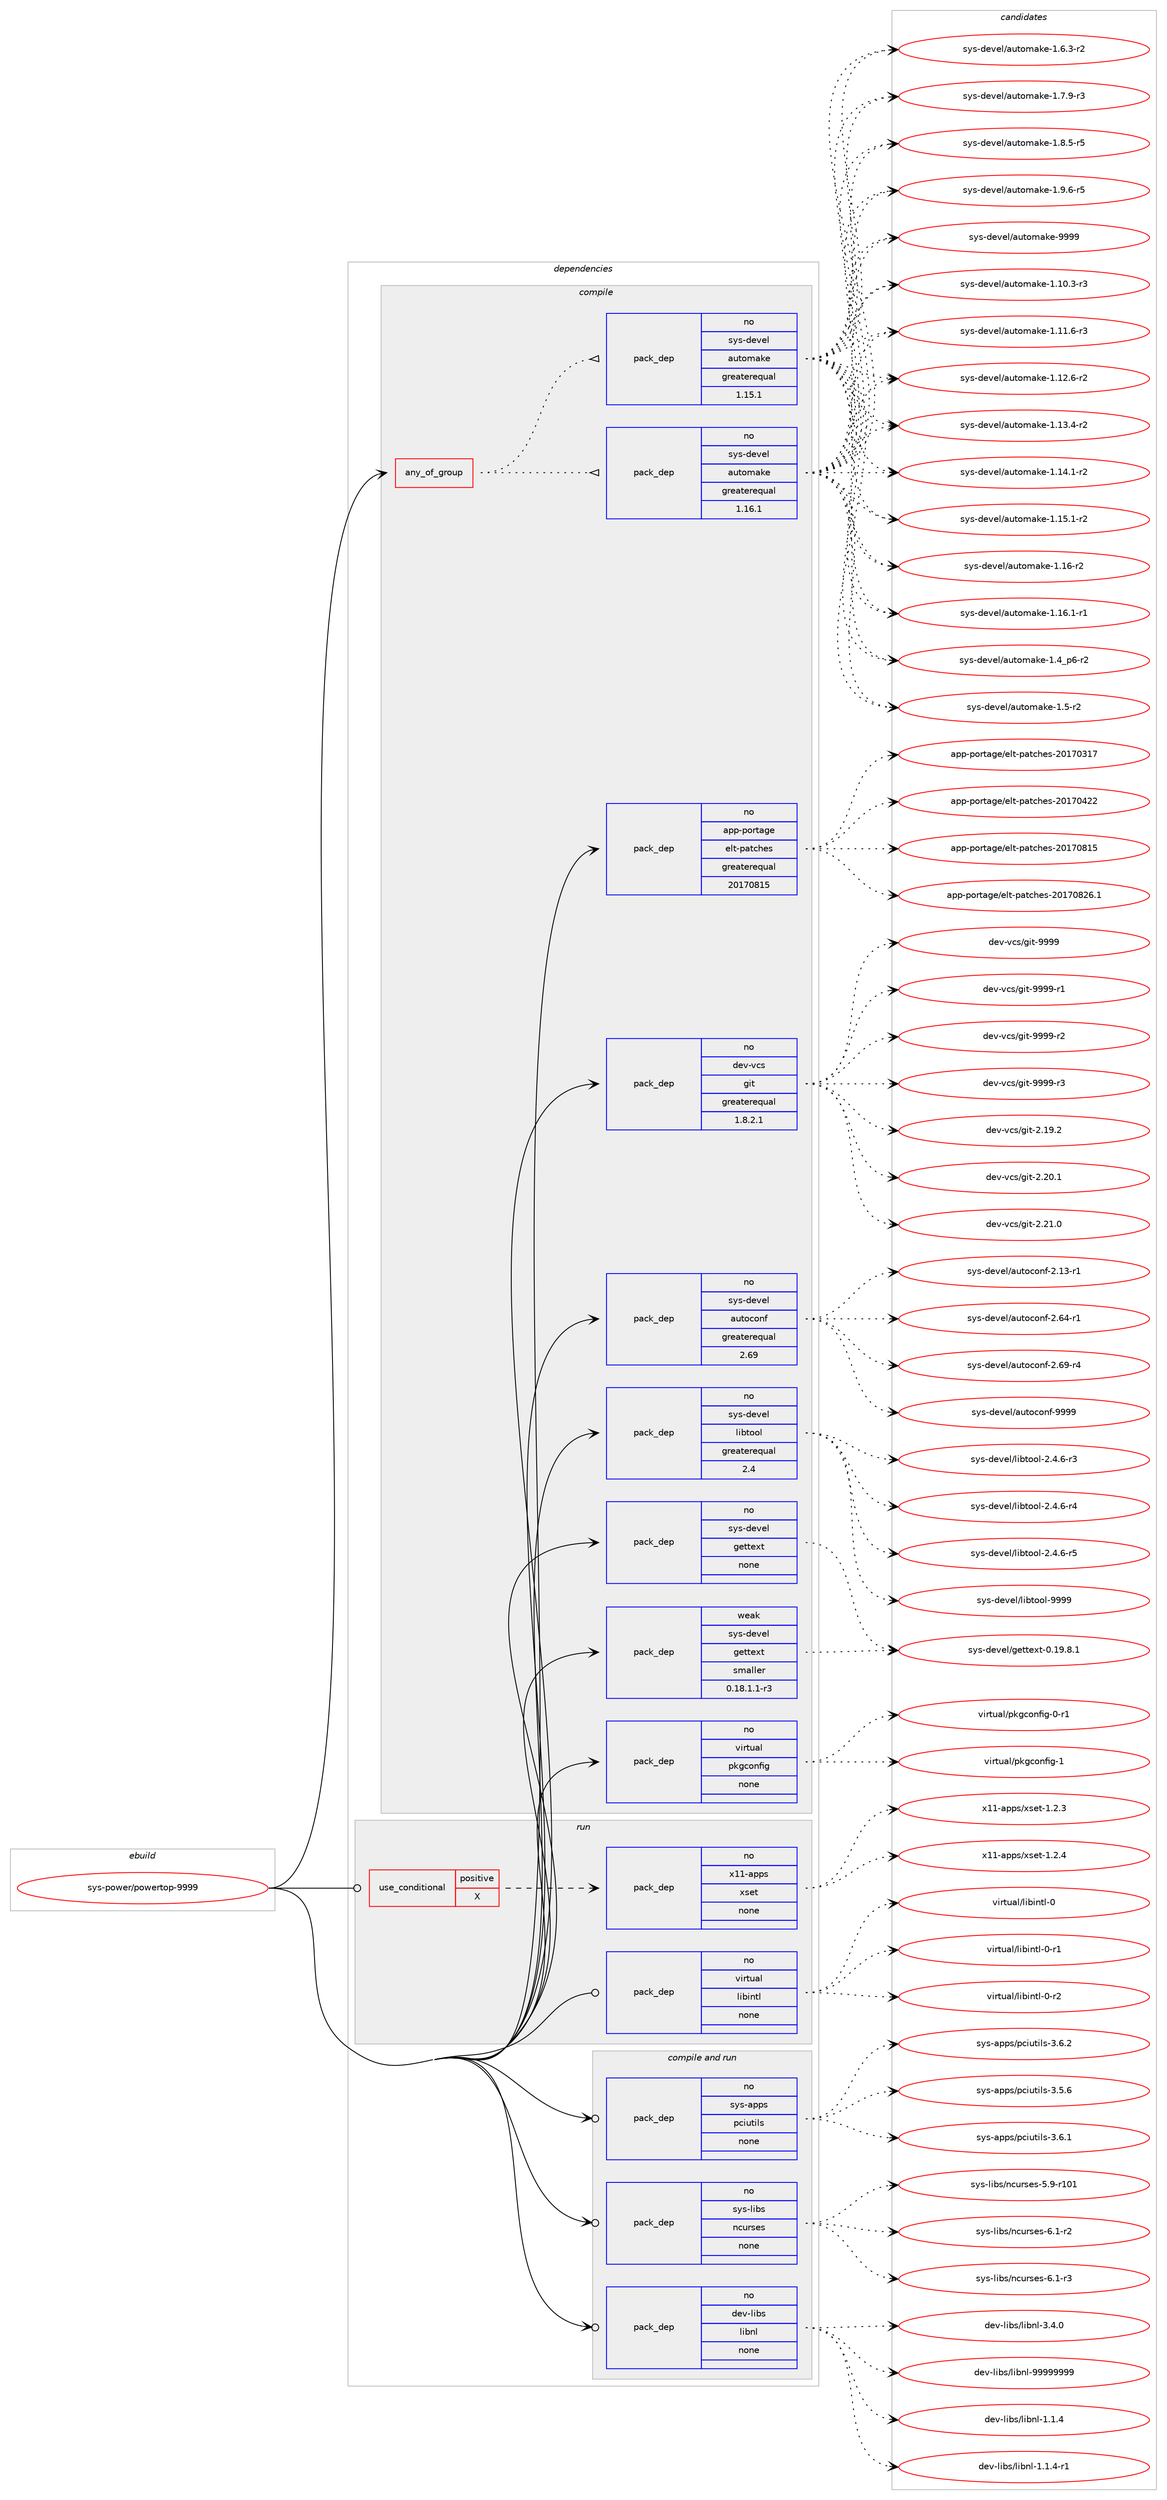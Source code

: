 digraph prolog {

# *************
# Graph options
# *************

newrank=true;
concentrate=true;
compound=true;
graph [rankdir=LR,fontname=Helvetica,fontsize=10,ranksep=1.5];#, ranksep=2.5, nodesep=0.2];
edge  [arrowhead=vee];
node  [fontname=Helvetica,fontsize=10];

# **********
# The ebuild
# **********

subgraph cluster_leftcol {
color=gray;
rank=same;
label=<<i>ebuild</i>>;
id [label="sys-power/powertop-9999", color=red, width=4, href="../sys-power/powertop-9999.svg"];
}

# ****************
# The dependencies
# ****************

subgraph cluster_midcol {
color=gray;
label=<<i>dependencies</i>>;
subgraph cluster_compile {
fillcolor="#eeeeee";
style=filled;
label=<<i>compile</i>>;
subgraph any27765 {
dependency1739958 [label=<<TABLE BORDER="0" CELLBORDER="1" CELLSPACING="0" CELLPADDING="4"><TR><TD CELLPADDING="10">any_of_group</TD></TR></TABLE>>, shape=none, color=red];subgraph pack1248830 {
dependency1739959 [label=<<TABLE BORDER="0" CELLBORDER="1" CELLSPACING="0" CELLPADDING="4" WIDTH="220"><TR><TD ROWSPAN="6" CELLPADDING="30">pack_dep</TD></TR><TR><TD WIDTH="110">no</TD></TR><TR><TD>sys-devel</TD></TR><TR><TD>automake</TD></TR><TR><TD>greaterequal</TD></TR><TR><TD>1.16.1</TD></TR></TABLE>>, shape=none, color=blue];
}
dependency1739958:e -> dependency1739959:w [weight=20,style="dotted",arrowhead="oinv"];
subgraph pack1248831 {
dependency1739960 [label=<<TABLE BORDER="0" CELLBORDER="1" CELLSPACING="0" CELLPADDING="4" WIDTH="220"><TR><TD ROWSPAN="6" CELLPADDING="30">pack_dep</TD></TR><TR><TD WIDTH="110">no</TD></TR><TR><TD>sys-devel</TD></TR><TR><TD>automake</TD></TR><TR><TD>greaterequal</TD></TR><TR><TD>1.15.1</TD></TR></TABLE>>, shape=none, color=blue];
}
dependency1739958:e -> dependency1739960:w [weight=20,style="dotted",arrowhead="oinv"];
}
id:e -> dependency1739958:w [weight=20,style="solid",arrowhead="vee"];
subgraph pack1248832 {
dependency1739961 [label=<<TABLE BORDER="0" CELLBORDER="1" CELLSPACING="0" CELLPADDING="4" WIDTH="220"><TR><TD ROWSPAN="6" CELLPADDING="30">pack_dep</TD></TR><TR><TD WIDTH="110">no</TD></TR><TR><TD>app-portage</TD></TR><TR><TD>elt-patches</TD></TR><TR><TD>greaterequal</TD></TR><TR><TD>20170815</TD></TR></TABLE>>, shape=none, color=blue];
}
id:e -> dependency1739961:w [weight=20,style="solid",arrowhead="vee"];
subgraph pack1248833 {
dependency1739962 [label=<<TABLE BORDER="0" CELLBORDER="1" CELLSPACING="0" CELLPADDING="4" WIDTH="220"><TR><TD ROWSPAN="6" CELLPADDING="30">pack_dep</TD></TR><TR><TD WIDTH="110">no</TD></TR><TR><TD>dev-vcs</TD></TR><TR><TD>git</TD></TR><TR><TD>greaterequal</TD></TR><TR><TD>1.8.2.1</TD></TR></TABLE>>, shape=none, color=blue];
}
id:e -> dependency1739962:w [weight=20,style="solid",arrowhead="vee"];
subgraph pack1248834 {
dependency1739963 [label=<<TABLE BORDER="0" CELLBORDER="1" CELLSPACING="0" CELLPADDING="4" WIDTH="220"><TR><TD ROWSPAN="6" CELLPADDING="30">pack_dep</TD></TR><TR><TD WIDTH="110">no</TD></TR><TR><TD>sys-devel</TD></TR><TR><TD>autoconf</TD></TR><TR><TD>greaterequal</TD></TR><TR><TD>2.69</TD></TR></TABLE>>, shape=none, color=blue];
}
id:e -> dependency1739963:w [weight=20,style="solid",arrowhead="vee"];
subgraph pack1248835 {
dependency1739964 [label=<<TABLE BORDER="0" CELLBORDER="1" CELLSPACING="0" CELLPADDING="4" WIDTH="220"><TR><TD ROWSPAN="6" CELLPADDING="30">pack_dep</TD></TR><TR><TD WIDTH="110">no</TD></TR><TR><TD>sys-devel</TD></TR><TR><TD>gettext</TD></TR><TR><TD>none</TD></TR><TR><TD></TD></TR></TABLE>>, shape=none, color=blue];
}
id:e -> dependency1739964:w [weight=20,style="solid",arrowhead="vee"];
subgraph pack1248836 {
dependency1739965 [label=<<TABLE BORDER="0" CELLBORDER="1" CELLSPACING="0" CELLPADDING="4" WIDTH="220"><TR><TD ROWSPAN="6" CELLPADDING="30">pack_dep</TD></TR><TR><TD WIDTH="110">no</TD></TR><TR><TD>sys-devel</TD></TR><TR><TD>libtool</TD></TR><TR><TD>greaterequal</TD></TR><TR><TD>2.4</TD></TR></TABLE>>, shape=none, color=blue];
}
id:e -> dependency1739965:w [weight=20,style="solid",arrowhead="vee"];
subgraph pack1248837 {
dependency1739966 [label=<<TABLE BORDER="0" CELLBORDER="1" CELLSPACING="0" CELLPADDING="4" WIDTH="220"><TR><TD ROWSPAN="6" CELLPADDING="30">pack_dep</TD></TR><TR><TD WIDTH="110">no</TD></TR><TR><TD>virtual</TD></TR><TR><TD>pkgconfig</TD></TR><TR><TD>none</TD></TR><TR><TD></TD></TR></TABLE>>, shape=none, color=blue];
}
id:e -> dependency1739966:w [weight=20,style="solid",arrowhead="vee"];
subgraph pack1248838 {
dependency1739967 [label=<<TABLE BORDER="0" CELLBORDER="1" CELLSPACING="0" CELLPADDING="4" WIDTH="220"><TR><TD ROWSPAN="6" CELLPADDING="30">pack_dep</TD></TR><TR><TD WIDTH="110">weak</TD></TR><TR><TD>sys-devel</TD></TR><TR><TD>gettext</TD></TR><TR><TD>smaller</TD></TR><TR><TD>0.18.1.1-r3</TD></TR></TABLE>>, shape=none, color=blue];
}
id:e -> dependency1739967:w [weight=20,style="solid",arrowhead="vee"];
}
subgraph cluster_compileandrun {
fillcolor="#eeeeee";
style=filled;
label=<<i>compile and run</i>>;
subgraph pack1248839 {
dependency1739968 [label=<<TABLE BORDER="0" CELLBORDER="1" CELLSPACING="0" CELLPADDING="4" WIDTH="220"><TR><TD ROWSPAN="6" CELLPADDING="30">pack_dep</TD></TR><TR><TD WIDTH="110">no</TD></TR><TR><TD>dev-libs</TD></TR><TR><TD>libnl</TD></TR><TR><TD>none</TD></TR><TR><TD></TD></TR></TABLE>>, shape=none, color=blue];
}
id:e -> dependency1739968:w [weight=20,style="solid",arrowhead="odotvee"];
subgraph pack1248840 {
dependency1739969 [label=<<TABLE BORDER="0" CELLBORDER="1" CELLSPACING="0" CELLPADDING="4" WIDTH="220"><TR><TD ROWSPAN="6" CELLPADDING="30">pack_dep</TD></TR><TR><TD WIDTH="110">no</TD></TR><TR><TD>sys-apps</TD></TR><TR><TD>pciutils</TD></TR><TR><TD>none</TD></TR><TR><TD></TD></TR></TABLE>>, shape=none, color=blue];
}
id:e -> dependency1739969:w [weight=20,style="solid",arrowhead="odotvee"];
subgraph pack1248841 {
dependency1739970 [label=<<TABLE BORDER="0" CELLBORDER="1" CELLSPACING="0" CELLPADDING="4" WIDTH="220"><TR><TD ROWSPAN="6" CELLPADDING="30">pack_dep</TD></TR><TR><TD WIDTH="110">no</TD></TR><TR><TD>sys-libs</TD></TR><TR><TD>ncurses</TD></TR><TR><TD>none</TD></TR><TR><TD></TD></TR></TABLE>>, shape=none, color=blue];
}
id:e -> dependency1739970:w [weight=20,style="solid",arrowhead="odotvee"];
}
subgraph cluster_run {
fillcolor="#eeeeee";
style=filled;
label=<<i>run</i>>;
subgraph cond462371 {
dependency1739971 [label=<<TABLE BORDER="0" CELLBORDER="1" CELLSPACING="0" CELLPADDING="4"><TR><TD ROWSPAN="3" CELLPADDING="10">use_conditional</TD></TR><TR><TD>positive</TD></TR><TR><TD>X</TD></TR></TABLE>>, shape=none, color=red];
subgraph pack1248842 {
dependency1739972 [label=<<TABLE BORDER="0" CELLBORDER="1" CELLSPACING="0" CELLPADDING="4" WIDTH="220"><TR><TD ROWSPAN="6" CELLPADDING="30">pack_dep</TD></TR><TR><TD WIDTH="110">no</TD></TR><TR><TD>x11-apps</TD></TR><TR><TD>xset</TD></TR><TR><TD>none</TD></TR><TR><TD></TD></TR></TABLE>>, shape=none, color=blue];
}
dependency1739971:e -> dependency1739972:w [weight=20,style="dashed",arrowhead="vee"];
}
id:e -> dependency1739971:w [weight=20,style="solid",arrowhead="odot"];
subgraph pack1248843 {
dependency1739973 [label=<<TABLE BORDER="0" CELLBORDER="1" CELLSPACING="0" CELLPADDING="4" WIDTH="220"><TR><TD ROWSPAN="6" CELLPADDING="30">pack_dep</TD></TR><TR><TD WIDTH="110">no</TD></TR><TR><TD>virtual</TD></TR><TR><TD>libintl</TD></TR><TR><TD>none</TD></TR><TR><TD></TD></TR></TABLE>>, shape=none, color=blue];
}
id:e -> dependency1739973:w [weight=20,style="solid",arrowhead="odot"];
}
}

# **************
# The candidates
# **************

subgraph cluster_choices {
rank=same;
color=gray;
label=<<i>candidates</i>>;

subgraph choice1248830 {
color=black;
nodesep=1;
choice11512111545100101118101108479711711611110997107101454946494846514511451 [label="sys-devel/automake-1.10.3-r3", color=red, width=4,href="../sys-devel/automake-1.10.3-r3.svg"];
choice11512111545100101118101108479711711611110997107101454946494946544511451 [label="sys-devel/automake-1.11.6-r3", color=red, width=4,href="../sys-devel/automake-1.11.6-r3.svg"];
choice11512111545100101118101108479711711611110997107101454946495046544511450 [label="sys-devel/automake-1.12.6-r2", color=red, width=4,href="../sys-devel/automake-1.12.6-r2.svg"];
choice11512111545100101118101108479711711611110997107101454946495146524511450 [label="sys-devel/automake-1.13.4-r2", color=red, width=4,href="../sys-devel/automake-1.13.4-r2.svg"];
choice11512111545100101118101108479711711611110997107101454946495246494511450 [label="sys-devel/automake-1.14.1-r2", color=red, width=4,href="../sys-devel/automake-1.14.1-r2.svg"];
choice11512111545100101118101108479711711611110997107101454946495346494511450 [label="sys-devel/automake-1.15.1-r2", color=red, width=4,href="../sys-devel/automake-1.15.1-r2.svg"];
choice1151211154510010111810110847971171161111099710710145494649544511450 [label="sys-devel/automake-1.16-r2", color=red, width=4,href="../sys-devel/automake-1.16-r2.svg"];
choice11512111545100101118101108479711711611110997107101454946495446494511449 [label="sys-devel/automake-1.16.1-r1", color=red, width=4,href="../sys-devel/automake-1.16.1-r1.svg"];
choice115121115451001011181011084797117116111109971071014549465295112544511450 [label="sys-devel/automake-1.4_p6-r2", color=red, width=4,href="../sys-devel/automake-1.4_p6-r2.svg"];
choice11512111545100101118101108479711711611110997107101454946534511450 [label="sys-devel/automake-1.5-r2", color=red, width=4,href="../sys-devel/automake-1.5-r2.svg"];
choice115121115451001011181011084797117116111109971071014549465446514511450 [label="sys-devel/automake-1.6.3-r2", color=red, width=4,href="../sys-devel/automake-1.6.3-r2.svg"];
choice115121115451001011181011084797117116111109971071014549465546574511451 [label="sys-devel/automake-1.7.9-r3", color=red, width=4,href="../sys-devel/automake-1.7.9-r3.svg"];
choice115121115451001011181011084797117116111109971071014549465646534511453 [label="sys-devel/automake-1.8.5-r5", color=red, width=4,href="../sys-devel/automake-1.8.5-r5.svg"];
choice115121115451001011181011084797117116111109971071014549465746544511453 [label="sys-devel/automake-1.9.6-r5", color=red, width=4,href="../sys-devel/automake-1.9.6-r5.svg"];
choice115121115451001011181011084797117116111109971071014557575757 [label="sys-devel/automake-9999", color=red, width=4,href="../sys-devel/automake-9999.svg"];
dependency1739959:e -> choice11512111545100101118101108479711711611110997107101454946494846514511451:w [style=dotted,weight="100"];
dependency1739959:e -> choice11512111545100101118101108479711711611110997107101454946494946544511451:w [style=dotted,weight="100"];
dependency1739959:e -> choice11512111545100101118101108479711711611110997107101454946495046544511450:w [style=dotted,weight="100"];
dependency1739959:e -> choice11512111545100101118101108479711711611110997107101454946495146524511450:w [style=dotted,weight="100"];
dependency1739959:e -> choice11512111545100101118101108479711711611110997107101454946495246494511450:w [style=dotted,weight="100"];
dependency1739959:e -> choice11512111545100101118101108479711711611110997107101454946495346494511450:w [style=dotted,weight="100"];
dependency1739959:e -> choice1151211154510010111810110847971171161111099710710145494649544511450:w [style=dotted,weight="100"];
dependency1739959:e -> choice11512111545100101118101108479711711611110997107101454946495446494511449:w [style=dotted,weight="100"];
dependency1739959:e -> choice115121115451001011181011084797117116111109971071014549465295112544511450:w [style=dotted,weight="100"];
dependency1739959:e -> choice11512111545100101118101108479711711611110997107101454946534511450:w [style=dotted,weight="100"];
dependency1739959:e -> choice115121115451001011181011084797117116111109971071014549465446514511450:w [style=dotted,weight="100"];
dependency1739959:e -> choice115121115451001011181011084797117116111109971071014549465546574511451:w [style=dotted,weight="100"];
dependency1739959:e -> choice115121115451001011181011084797117116111109971071014549465646534511453:w [style=dotted,weight="100"];
dependency1739959:e -> choice115121115451001011181011084797117116111109971071014549465746544511453:w [style=dotted,weight="100"];
dependency1739959:e -> choice115121115451001011181011084797117116111109971071014557575757:w [style=dotted,weight="100"];
}
subgraph choice1248831 {
color=black;
nodesep=1;
choice11512111545100101118101108479711711611110997107101454946494846514511451 [label="sys-devel/automake-1.10.3-r3", color=red, width=4,href="../sys-devel/automake-1.10.3-r3.svg"];
choice11512111545100101118101108479711711611110997107101454946494946544511451 [label="sys-devel/automake-1.11.6-r3", color=red, width=4,href="../sys-devel/automake-1.11.6-r3.svg"];
choice11512111545100101118101108479711711611110997107101454946495046544511450 [label="sys-devel/automake-1.12.6-r2", color=red, width=4,href="../sys-devel/automake-1.12.6-r2.svg"];
choice11512111545100101118101108479711711611110997107101454946495146524511450 [label="sys-devel/automake-1.13.4-r2", color=red, width=4,href="../sys-devel/automake-1.13.4-r2.svg"];
choice11512111545100101118101108479711711611110997107101454946495246494511450 [label="sys-devel/automake-1.14.1-r2", color=red, width=4,href="../sys-devel/automake-1.14.1-r2.svg"];
choice11512111545100101118101108479711711611110997107101454946495346494511450 [label="sys-devel/automake-1.15.1-r2", color=red, width=4,href="../sys-devel/automake-1.15.1-r2.svg"];
choice1151211154510010111810110847971171161111099710710145494649544511450 [label="sys-devel/automake-1.16-r2", color=red, width=4,href="../sys-devel/automake-1.16-r2.svg"];
choice11512111545100101118101108479711711611110997107101454946495446494511449 [label="sys-devel/automake-1.16.1-r1", color=red, width=4,href="../sys-devel/automake-1.16.1-r1.svg"];
choice115121115451001011181011084797117116111109971071014549465295112544511450 [label="sys-devel/automake-1.4_p6-r2", color=red, width=4,href="../sys-devel/automake-1.4_p6-r2.svg"];
choice11512111545100101118101108479711711611110997107101454946534511450 [label="sys-devel/automake-1.5-r2", color=red, width=4,href="../sys-devel/automake-1.5-r2.svg"];
choice115121115451001011181011084797117116111109971071014549465446514511450 [label="sys-devel/automake-1.6.3-r2", color=red, width=4,href="../sys-devel/automake-1.6.3-r2.svg"];
choice115121115451001011181011084797117116111109971071014549465546574511451 [label="sys-devel/automake-1.7.9-r3", color=red, width=4,href="../sys-devel/automake-1.7.9-r3.svg"];
choice115121115451001011181011084797117116111109971071014549465646534511453 [label="sys-devel/automake-1.8.5-r5", color=red, width=4,href="../sys-devel/automake-1.8.5-r5.svg"];
choice115121115451001011181011084797117116111109971071014549465746544511453 [label="sys-devel/automake-1.9.6-r5", color=red, width=4,href="../sys-devel/automake-1.9.6-r5.svg"];
choice115121115451001011181011084797117116111109971071014557575757 [label="sys-devel/automake-9999", color=red, width=4,href="../sys-devel/automake-9999.svg"];
dependency1739960:e -> choice11512111545100101118101108479711711611110997107101454946494846514511451:w [style=dotted,weight="100"];
dependency1739960:e -> choice11512111545100101118101108479711711611110997107101454946494946544511451:w [style=dotted,weight="100"];
dependency1739960:e -> choice11512111545100101118101108479711711611110997107101454946495046544511450:w [style=dotted,weight="100"];
dependency1739960:e -> choice11512111545100101118101108479711711611110997107101454946495146524511450:w [style=dotted,weight="100"];
dependency1739960:e -> choice11512111545100101118101108479711711611110997107101454946495246494511450:w [style=dotted,weight="100"];
dependency1739960:e -> choice11512111545100101118101108479711711611110997107101454946495346494511450:w [style=dotted,weight="100"];
dependency1739960:e -> choice1151211154510010111810110847971171161111099710710145494649544511450:w [style=dotted,weight="100"];
dependency1739960:e -> choice11512111545100101118101108479711711611110997107101454946495446494511449:w [style=dotted,weight="100"];
dependency1739960:e -> choice115121115451001011181011084797117116111109971071014549465295112544511450:w [style=dotted,weight="100"];
dependency1739960:e -> choice11512111545100101118101108479711711611110997107101454946534511450:w [style=dotted,weight="100"];
dependency1739960:e -> choice115121115451001011181011084797117116111109971071014549465446514511450:w [style=dotted,weight="100"];
dependency1739960:e -> choice115121115451001011181011084797117116111109971071014549465546574511451:w [style=dotted,weight="100"];
dependency1739960:e -> choice115121115451001011181011084797117116111109971071014549465646534511453:w [style=dotted,weight="100"];
dependency1739960:e -> choice115121115451001011181011084797117116111109971071014549465746544511453:w [style=dotted,weight="100"];
dependency1739960:e -> choice115121115451001011181011084797117116111109971071014557575757:w [style=dotted,weight="100"];
}
subgraph choice1248832 {
color=black;
nodesep=1;
choice97112112451121111141169710310147101108116451129711699104101115455048495548514955 [label="app-portage/elt-patches-20170317", color=red, width=4,href="../app-portage/elt-patches-20170317.svg"];
choice97112112451121111141169710310147101108116451129711699104101115455048495548525050 [label="app-portage/elt-patches-20170422", color=red, width=4,href="../app-portage/elt-patches-20170422.svg"];
choice97112112451121111141169710310147101108116451129711699104101115455048495548564953 [label="app-portage/elt-patches-20170815", color=red, width=4,href="../app-portage/elt-patches-20170815.svg"];
choice971121124511211111411697103101471011081164511297116991041011154550484955485650544649 [label="app-portage/elt-patches-20170826.1", color=red, width=4,href="../app-portage/elt-patches-20170826.1.svg"];
dependency1739961:e -> choice97112112451121111141169710310147101108116451129711699104101115455048495548514955:w [style=dotted,weight="100"];
dependency1739961:e -> choice97112112451121111141169710310147101108116451129711699104101115455048495548525050:w [style=dotted,weight="100"];
dependency1739961:e -> choice97112112451121111141169710310147101108116451129711699104101115455048495548564953:w [style=dotted,weight="100"];
dependency1739961:e -> choice971121124511211111411697103101471011081164511297116991041011154550484955485650544649:w [style=dotted,weight="100"];
}
subgraph choice1248833 {
color=black;
nodesep=1;
choice10010111845118991154710310511645504649574650 [label="dev-vcs/git-2.19.2", color=red, width=4,href="../dev-vcs/git-2.19.2.svg"];
choice10010111845118991154710310511645504650484649 [label="dev-vcs/git-2.20.1", color=red, width=4,href="../dev-vcs/git-2.20.1.svg"];
choice10010111845118991154710310511645504650494648 [label="dev-vcs/git-2.21.0", color=red, width=4,href="../dev-vcs/git-2.21.0.svg"];
choice1001011184511899115471031051164557575757 [label="dev-vcs/git-9999", color=red, width=4,href="../dev-vcs/git-9999.svg"];
choice10010111845118991154710310511645575757574511449 [label="dev-vcs/git-9999-r1", color=red, width=4,href="../dev-vcs/git-9999-r1.svg"];
choice10010111845118991154710310511645575757574511450 [label="dev-vcs/git-9999-r2", color=red, width=4,href="../dev-vcs/git-9999-r2.svg"];
choice10010111845118991154710310511645575757574511451 [label="dev-vcs/git-9999-r3", color=red, width=4,href="../dev-vcs/git-9999-r3.svg"];
dependency1739962:e -> choice10010111845118991154710310511645504649574650:w [style=dotted,weight="100"];
dependency1739962:e -> choice10010111845118991154710310511645504650484649:w [style=dotted,weight="100"];
dependency1739962:e -> choice10010111845118991154710310511645504650494648:w [style=dotted,weight="100"];
dependency1739962:e -> choice1001011184511899115471031051164557575757:w [style=dotted,weight="100"];
dependency1739962:e -> choice10010111845118991154710310511645575757574511449:w [style=dotted,weight="100"];
dependency1739962:e -> choice10010111845118991154710310511645575757574511450:w [style=dotted,weight="100"];
dependency1739962:e -> choice10010111845118991154710310511645575757574511451:w [style=dotted,weight="100"];
}
subgraph choice1248834 {
color=black;
nodesep=1;
choice1151211154510010111810110847971171161119911111010245504649514511449 [label="sys-devel/autoconf-2.13-r1", color=red, width=4,href="../sys-devel/autoconf-2.13-r1.svg"];
choice1151211154510010111810110847971171161119911111010245504654524511449 [label="sys-devel/autoconf-2.64-r1", color=red, width=4,href="../sys-devel/autoconf-2.64-r1.svg"];
choice1151211154510010111810110847971171161119911111010245504654574511452 [label="sys-devel/autoconf-2.69-r4", color=red, width=4,href="../sys-devel/autoconf-2.69-r4.svg"];
choice115121115451001011181011084797117116111991111101024557575757 [label="sys-devel/autoconf-9999", color=red, width=4,href="../sys-devel/autoconf-9999.svg"];
dependency1739963:e -> choice1151211154510010111810110847971171161119911111010245504649514511449:w [style=dotted,weight="100"];
dependency1739963:e -> choice1151211154510010111810110847971171161119911111010245504654524511449:w [style=dotted,weight="100"];
dependency1739963:e -> choice1151211154510010111810110847971171161119911111010245504654574511452:w [style=dotted,weight="100"];
dependency1739963:e -> choice115121115451001011181011084797117116111991111101024557575757:w [style=dotted,weight="100"];
}
subgraph choice1248835 {
color=black;
nodesep=1;
choice1151211154510010111810110847103101116116101120116454846495746564649 [label="sys-devel/gettext-0.19.8.1", color=red, width=4,href="../sys-devel/gettext-0.19.8.1.svg"];
dependency1739964:e -> choice1151211154510010111810110847103101116116101120116454846495746564649:w [style=dotted,weight="100"];
}
subgraph choice1248836 {
color=black;
nodesep=1;
choice1151211154510010111810110847108105981161111111084550465246544511451 [label="sys-devel/libtool-2.4.6-r3", color=red, width=4,href="../sys-devel/libtool-2.4.6-r3.svg"];
choice1151211154510010111810110847108105981161111111084550465246544511452 [label="sys-devel/libtool-2.4.6-r4", color=red, width=4,href="../sys-devel/libtool-2.4.6-r4.svg"];
choice1151211154510010111810110847108105981161111111084550465246544511453 [label="sys-devel/libtool-2.4.6-r5", color=red, width=4,href="../sys-devel/libtool-2.4.6-r5.svg"];
choice1151211154510010111810110847108105981161111111084557575757 [label="sys-devel/libtool-9999", color=red, width=4,href="../sys-devel/libtool-9999.svg"];
dependency1739965:e -> choice1151211154510010111810110847108105981161111111084550465246544511451:w [style=dotted,weight="100"];
dependency1739965:e -> choice1151211154510010111810110847108105981161111111084550465246544511452:w [style=dotted,weight="100"];
dependency1739965:e -> choice1151211154510010111810110847108105981161111111084550465246544511453:w [style=dotted,weight="100"];
dependency1739965:e -> choice1151211154510010111810110847108105981161111111084557575757:w [style=dotted,weight="100"];
}
subgraph choice1248837 {
color=black;
nodesep=1;
choice11810511411611797108471121071039911111010210510345484511449 [label="virtual/pkgconfig-0-r1", color=red, width=4,href="../virtual/pkgconfig-0-r1.svg"];
choice1181051141161179710847112107103991111101021051034549 [label="virtual/pkgconfig-1", color=red, width=4,href="../virtual/pkgconfig-1.svg"];
dependency1739966:e -> choice11810511411611797108471121071039911111010210510345484511449:w [style=dotted,weight="100"];
dependency1739966:e -> choice1181051141161179710847112107103991111101021051034549:w [style=dotted,weight="100"];
}
subgraph choice1248838 {
color=black;
nodesep=1;
choice1151211154510010111810110847103101116116101120116454846495746564649 [label="sys-devel/gettext-0.19.8.1", color=red, width=4,href="../sys-devel/gettext-0.19.8.1.svg"];
dependency1739967:e -> choice1151211154510010111810110847103101116116101120116454846495746564649:w [style=dotted,weight="100"];
}
subgraph choice1248839 {
color=black;
nodesep=1;
choice10010111845108105981154710810598110108454946494652 [label="dev-libs/libnl-1.1.4", color=red, width=4,href="../dev-libs/libnl-1.1.4.svg"];
choice100101118451081059811547108105981101084549464946524511449 [label="dev-libs/libnl-1.1.4-r1", color=red, width=4,href="../dev-libs/libnl-1.1.4-r1.svg"];
choice10010111845108105981154710810598110108455146524648 [label="dev-libs/libnl-3.4.0", color=red, width=4,href="../dev-libs/libnl-3.4.0.svg"];
choice10010111845108105981154710810598110108455757575757575757 [label="dev-libs/libnl-99999999", color=red, width=4,href="../dev-libs/libnl-99999999.svg"];
dependency1739968:e -> choice10010111845108105981154710810598110108454946494652:w [style=dotted,weight="100"];
dependency1739968:e -> choice100101118451081059811547108105981101084549464946524511449:w [style=dotted,weight="100"];
dependency1739968:e -> choice10010111845108105981154710810598110108455146524648:w [style=dotted,weight="100"];
dependency1739968:e -> choice10010111845108105981154710810598110108455757575757575757:w [style=dotted,weight="100"];
}
subgraph choice1248840 {
color=black;
nodesep=1;
choice11512111545971121121154711299105117116105108115455146534654 [label="sys-apps/pciutils-3.5.6", color=red, width=4,href="../sys-apps/pciutils-3.5.6.svg"];
choice11512111545971121121154711299105117116105108115455146544649 [label="sys-apps/pciutils-3.6.1", color=red, width=4,href="../sys-apps/pciutils-3.6.1.svg"];
choice11512111545971121121154711299105117116105108115455146544650 [label="sys-apps/pciutils-3.6.2", color=red, width=4,href="../sys-apps/pciutils-3.6.2.svg"];
dependency1739969:e -> choice11512111545971121121154711299105117116105108115455146534654:w [style=dotted,weight="100"];
dependency1739969:e -> choice11512111545971121121154711299105117116105108115455146544649:w [style=dotted,weight="100"];
dependency1739969:e -> choice11512111545971121121154711299105117116105108115455146544650:w [style=dotted,weight="100"];
}
subgraph choice1248841 {
color=black;
nodesep=1;
choice115121115451081059811547110991171141151011154553465745114494849 [label="sys-libs/ncurses-5.9-r101", color=red, width=4,href="../sys-libs/ncurses-5.9-r101.svg"];
choice11512111545108105981154711099117114115101115455446494511450 [label="sys-libs/ncurses-6.1-r2", color=red, width=4,href="../sys-libs/ncurses-6.1-r2.svg"];
choice11512111545108105981154711099117114115101115455446494511451 [label="sys-libs/ncurses-6.1-r3", color=red, width=4,href="../sys-libs/ncurses-6.1-r3.svg"];
dependency1739970:e -> choice115121115451081059811547110991171141151011154553465745114494849:w [style=dotted,weight="100"];
dependency1739970:e -> choice11512111545108105981154711099117114115101115455446494511450:w [style=dotted,weight="100"];
dependency1739970:e -> choice11512111545108105981154711099117114115101115455446494511451:w [style=dotted,weight="100"];
}
subgraph choice1248842 {
color=black;
nodesep=1;
choice1204949459711211211547120115101116454946504651 [label="x11-apps/xset-1.2.3", color=red, width=4,href="../x11-apps/xset-1.2.3.svg"];
choice1204949459711211211547120115101116454946504652 [label="x11-apps/xset-1.2.4", color=red, width=4,href="../x11-apps/xset-1.2.4.svg"];
dependency1739972:e -> choice1204949459711211211547120115101116454946504651:w [style=dotted,weight="100"];
dependency1739972:e -> choice1204949459711211211547120115101116454946504652:w [style=dotted,weight="100"];
}
subgraph choice1248843 {
color=black;
nodesep=1;
choice1181051141161179710847108105981051101161084548 [label="virtual/libintl-0", color=red, width=4,href="../virtual/libintl-0.svg"];
choice11810511411611797108471081059810511011610845484511449 [label="virtual/libintl-0-r1", color=red, width=4,href="../virtual/libintl-0-r1.svg"];
choice11810511411611797108471081059810511011610845484511450 [label="virtual/libintl-0-r2", color=red, width=4,href="../virtual/libintl-0-r2.svg"];
dependency1739973:e -> choice1181051141161179710847108105981051101161084548:w [style=dotted,weight="100"];
dependency1739973:e -> choice11810511411611797108471081059810511011610845484511449:w [style=dotted,weight="100"];
dependency1739973:e -> choice11810511411611797108471081059810511011610845484511450:w [style=dotted,weight="100"];
}
}

}
